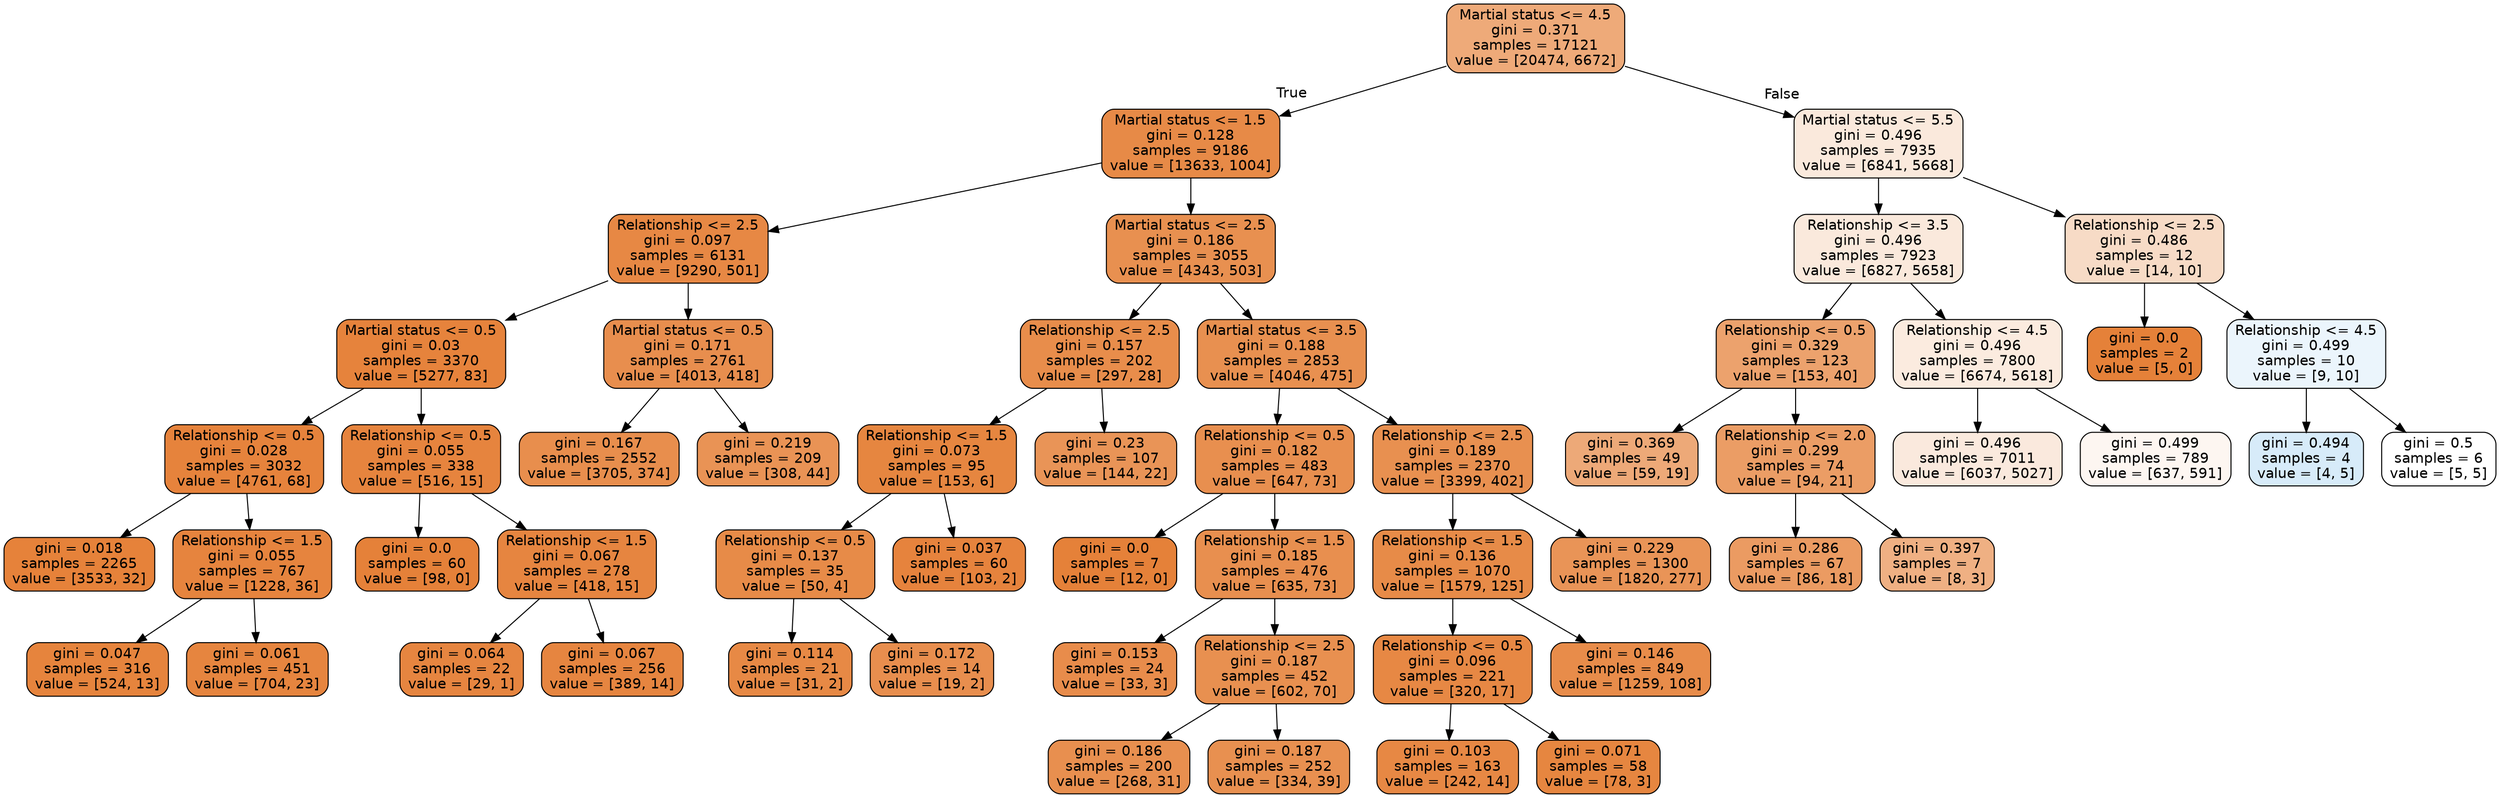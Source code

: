 digraph Tree {
node [shape=box, style="filled, rounded", color="black", fontname=helvetica] ;
edge [fontname=helvetica] ;
0 [label="Martial status <= 4.5\ngini = 0.371\nsamples = 17121\nvalue = [20474, 6672]", fillcolor="#e58139ac"] ;
1 [label="Martial status <= 1.5\ngini = 0.128\nsamples = 9186\nvalue = [13633, 1004]", fillcolor="#e58139ec"] ;
0 -> 1 [labeldistance=2.5, labelangle=45, headlabel="True"] ;
2 [label="Relationship <= 2.5\ngini = 0.097\nsamples = 6131\nvalue = [9290, 501]", fillcolor="#e58139f1"] ;
1 -> 2 ;
3 [label="Martial status <= 0.5\ngini = 0.03\nsamples = 3370\nvalue = [5277, 83]", fillcolor="#e58139fb"] ;
2 -> 3 ;
4 [label="Relationship <= 0.5\ngini = 0.028\nsamples = 3032\nvalue = [4761, 68]", fillcolor="#e58139fb"] ;
3 -> 4 ;
5 [label="gini = 0.018\nsamples = 2265\nvalue = [3533, 32]", fillcolor="#e58139fd"] ;
4 -> 5 ;
6 [label="Relationship <= 1.5\ngini = 0.055\nsamples = 767\nvalue = [1228, 36]", fillcolor="#e58139f8"] ;
4 -> 6 ;
7 [label="gini = 0.047\nsamples = 316\nvalue = [524, 13]", fillcolor="#e58139f9"] ;
6 -> 7 ;
8 [label="gini = 0.061\nsamples = 451\nvalue = [704, 23]", fillcolor="#e58139f7"] ;
6 -> 8 ;
9 [label="Relationship <= 0.5\ngini = 0.055\nsamples = 338\nvalue = [516, 15]", fillcolor="#e58139f8"] ;
3 -> 9 ;
10 [label="gini = 0.0\nsamples = 60\nvalue = [98, 0]", fillcolor="#e58139ff"] ;
9 -> 10 ;
11 [label="Relationship <= 1.5\ngini = 0.067\nsamples = 278\nvalue = [418, 15]", fillcolor="#e58139f6"] ;
9 -> 11 ;
12 [label="gini = 0.064\nsamples = 22\nvalue = [29, 1]", fillcolor="#e58139f6"] ;
11 -> 12 ;
13 [label="gini = 0.067\nsamples = 256\nvalue = [389, 14]", fillcolor="#e58139f6"] ;
11 -> 13 ;
14 [label="Martial status <= 0.5\ngini = 0.171\nsamples = 2761\nvalue = [4013, 418]", fillcolor="#e58139e4"] ;
2 -> 14 ;
15 [label="gini = 0.167\nsamples = 2552\nvalue = [3705, 374]", fillcolor="#e58139e5"] ;
14 -> 15 ;
16 [label="gini = 0.219\nsamples = 209\nvalue = [308, 44]", fillcolor="#e58139db"] ;
14 -> 16 ;
17 [label="Martial status <= 2.5\ngini = 0.186\nsamples = 3055\nvalue = [4343, 503]", fillcolor="#e58139e1"] ;
1 -> 17 ;
18 [label="Relationship <= 2.5\ngini = 0.157\nsamples = 202\nvalue = [297, 28]", fillcolor="#e58139e7"] ;
17 -> 18 ;
19 [label="Relationship <= 1.5\ngini = 0.073\nsamples = 95\nvalue = [153, 6]", fillcolor="#e58139f5"] ;
18 -> 19 ;
20 [label="Relationship <= 0.5\ngini = 0.137\nsamples = 35\nvalue = [50, 4]", fillcolor="#e58139eb"] ;
19 -> 20 ;
21 [label="gini = 0.114\nsamples = 21\nvalue = [31, 2]", fillcolor="#e58139ef"] ;
20 -> 21 ;
22 [label="gini = 0.172\nsamples = 14\nvalue = [19, 2]", fillcolor="#e58139e4"] ;
20 -> 22 ;
23 [label="gini = 0.037\nsamples = 60\nvalue = [103, 2]", fillcolor="#e58139fa"] ;
19 -> 23 ;
24 [label="gini = 0.23\nsamples = 107\nvalue = [144, 22]", fillcolor="#e58139d8"] ;
18 -> 24 ;
25 [label="Martial status <= 3.5\ngini = 0.188\nsamples = 2853\nvalue = [4046, 475]", fillcolor="#e58139e1"] ;
17 -> 25 ;
26 [label="Relationship <= 0.5\ngini = 0.182\nsamples = 483\nvalue = [647, 73]", fillcolor="#e58139e2"] ;
25 -> 26 ;
27 [label="gini = 0.0\nsamples = 7\nvalue = [12, 0]", fillcolor="#e58139ff"] ;
26 -> 27 ;
28 [label="Relationship <= 1.5\ngini = 0.185\nsamples = 476\nvalue = [635, 73]", fillcolor="#e58139e2"] ;
26 -> 28 ;
29 [label="gini = 0.153\nsamples = 24\nvalue = [33, 3]", fillcolor="#e58139e8"] ;
28 -> 29 ;
30 [label="Relationship <= 2.5\ngini = 0.187\nsamples = 452\nvalue = [602, 70]", fillcolor="#e58139e1"] ;
28 -> 30 ;
31 [label="gini = 0.186\nsamples = 200\nvalue = [268, 31]", fillcolor="#e58139e2"] ;
30 -> 31 ;
32 [label="gini = 0.187\nsamples = 252\nvalue = [334, 39]", fillcolor="#e58139e1"] ;
30 -> 32 ;
33 [label="Relationship <= 2.5\ngini = 0.189\nsamples = 2370\nvalue = [3399, 402]", fillcolor="#e58139e1"] ;
25 -> 33 ;
34 [label="Relationship <= 1.5\ngini = 0.136\nsamples = 1070\nvalue = [1579, 125]", fillcolor="#e58139eb"] ;
33 -> 34 ;
35 [label="Relationship <= 0.5\ngini = 0.096\nsamples = 221\nvalue = [320, 17]", fillcolor="#e58139f1"] ;
34 -> 35 ;
36 [label="gini = 0.103\nsamples = 163\nvalue = [242, 14]", fillcolor="#e58139f0"] ;
35 -> 36 ;
37 [label="gini = 0.071\nsamples = 58\nvalue = [78, 3]", fillcolor="#e58139f5"] ;
35 -> 37 ;
38 [label="gini = 0.146\nsamples = 849\nvalue = [1259, 108]", fillcolor="#e58139e9"] ;
34 -> 38 ;
39 [label="gini = 0.229\nsamples = 1300\nvalue = [1820, 277]", fillcolor="#e58139d8"] ;
33 -> 39 ;
40 [label="Martial status <= 5.5\ngini = 0.496\nsamples = 7935\nvalue = [6841, 5668]", fillcolor="#e581392c"] ;
0 -> 40 [labeldistance=2.5, labelangle=-45, headlabel="False"] ;
41 [label="Relationship <= 3.5\ngini = 0.496\nsamples = 7923\nvalue = [6827, 5658]", fillcolor="#e581392c"] ;
40 -> 41 ;
42 [label="Relationship <= 0.5\ngini = 0.329\nsamples = 123\nvalue = [153, 40]", fillcolor="#e58139bc"] ;
41 -> 42 ;
43 [label="gini = 0.369\nsamples = 49\nvalue = [59, 19]", fillcolor="#e58139ad"] ;
42 -> 43 ;
44 [label="Relationship <= 2.0\ngini = 0.299\nsamples = 74\nvalue = [94, 21]", fillcolor="#e58139c6"] ;
42 -> 44 ;
45 [label="gini = 0.286\nsamples = 67\nvalue = [86, 18]", fillcolor="#e58139ca"] ;
44 -> 45 ;
46 [label="gini = 0.397\nsamples = 7\nvalue = [8, 3]", fillcolor="#e581399f"] ;
44 -> 46 ;
47 [label="Relationship <= 4.5\ngini = 0.496\nsamples = 7800\nvalue = [6674, 5618]", fillcolor="#e5813928"] ;
41 -> 47 ;
48 [label="gini = 0.496\nsamples = 7011\nvalue = [6037, 5027]", fillcolor="#e581392b"] ;
47 -> 48 ;
49 [label="gini = 0.499\nsamples = 789\nvalue = [637, 591]", fillcolor="#e5813912"] ;
47 -> 49 ;
50 [label="Relationship <= 2.5\ngini = 0.486\nsamples = 12\nvalue = [14, 10]", fillcolor="#e5813949"] ;
40 -> 50 ;
51 [label="gini = 0.0\nsamples = 2\nvalue = [5, 0]", fillcolor="#e58139ff"] ;
50 -> 51 ;
52 [label="Relationship <= 4.5\ngini = 0.499\nsamples = 10\nvalue = [9, 10]", fillcolor="#399de519"] ;
50 -> 52 ;
53 [label="gini = 0.494\nsamples = 4\nvalue = [4, 5]", fillcolor="#399de533"] ;
52 -> 53 ;
54 [label="gini = 0.5\nsamples = 6\nvalue = [5, 5]", fillcolor="#e5813900"] ;
52 -> 54 ;
}